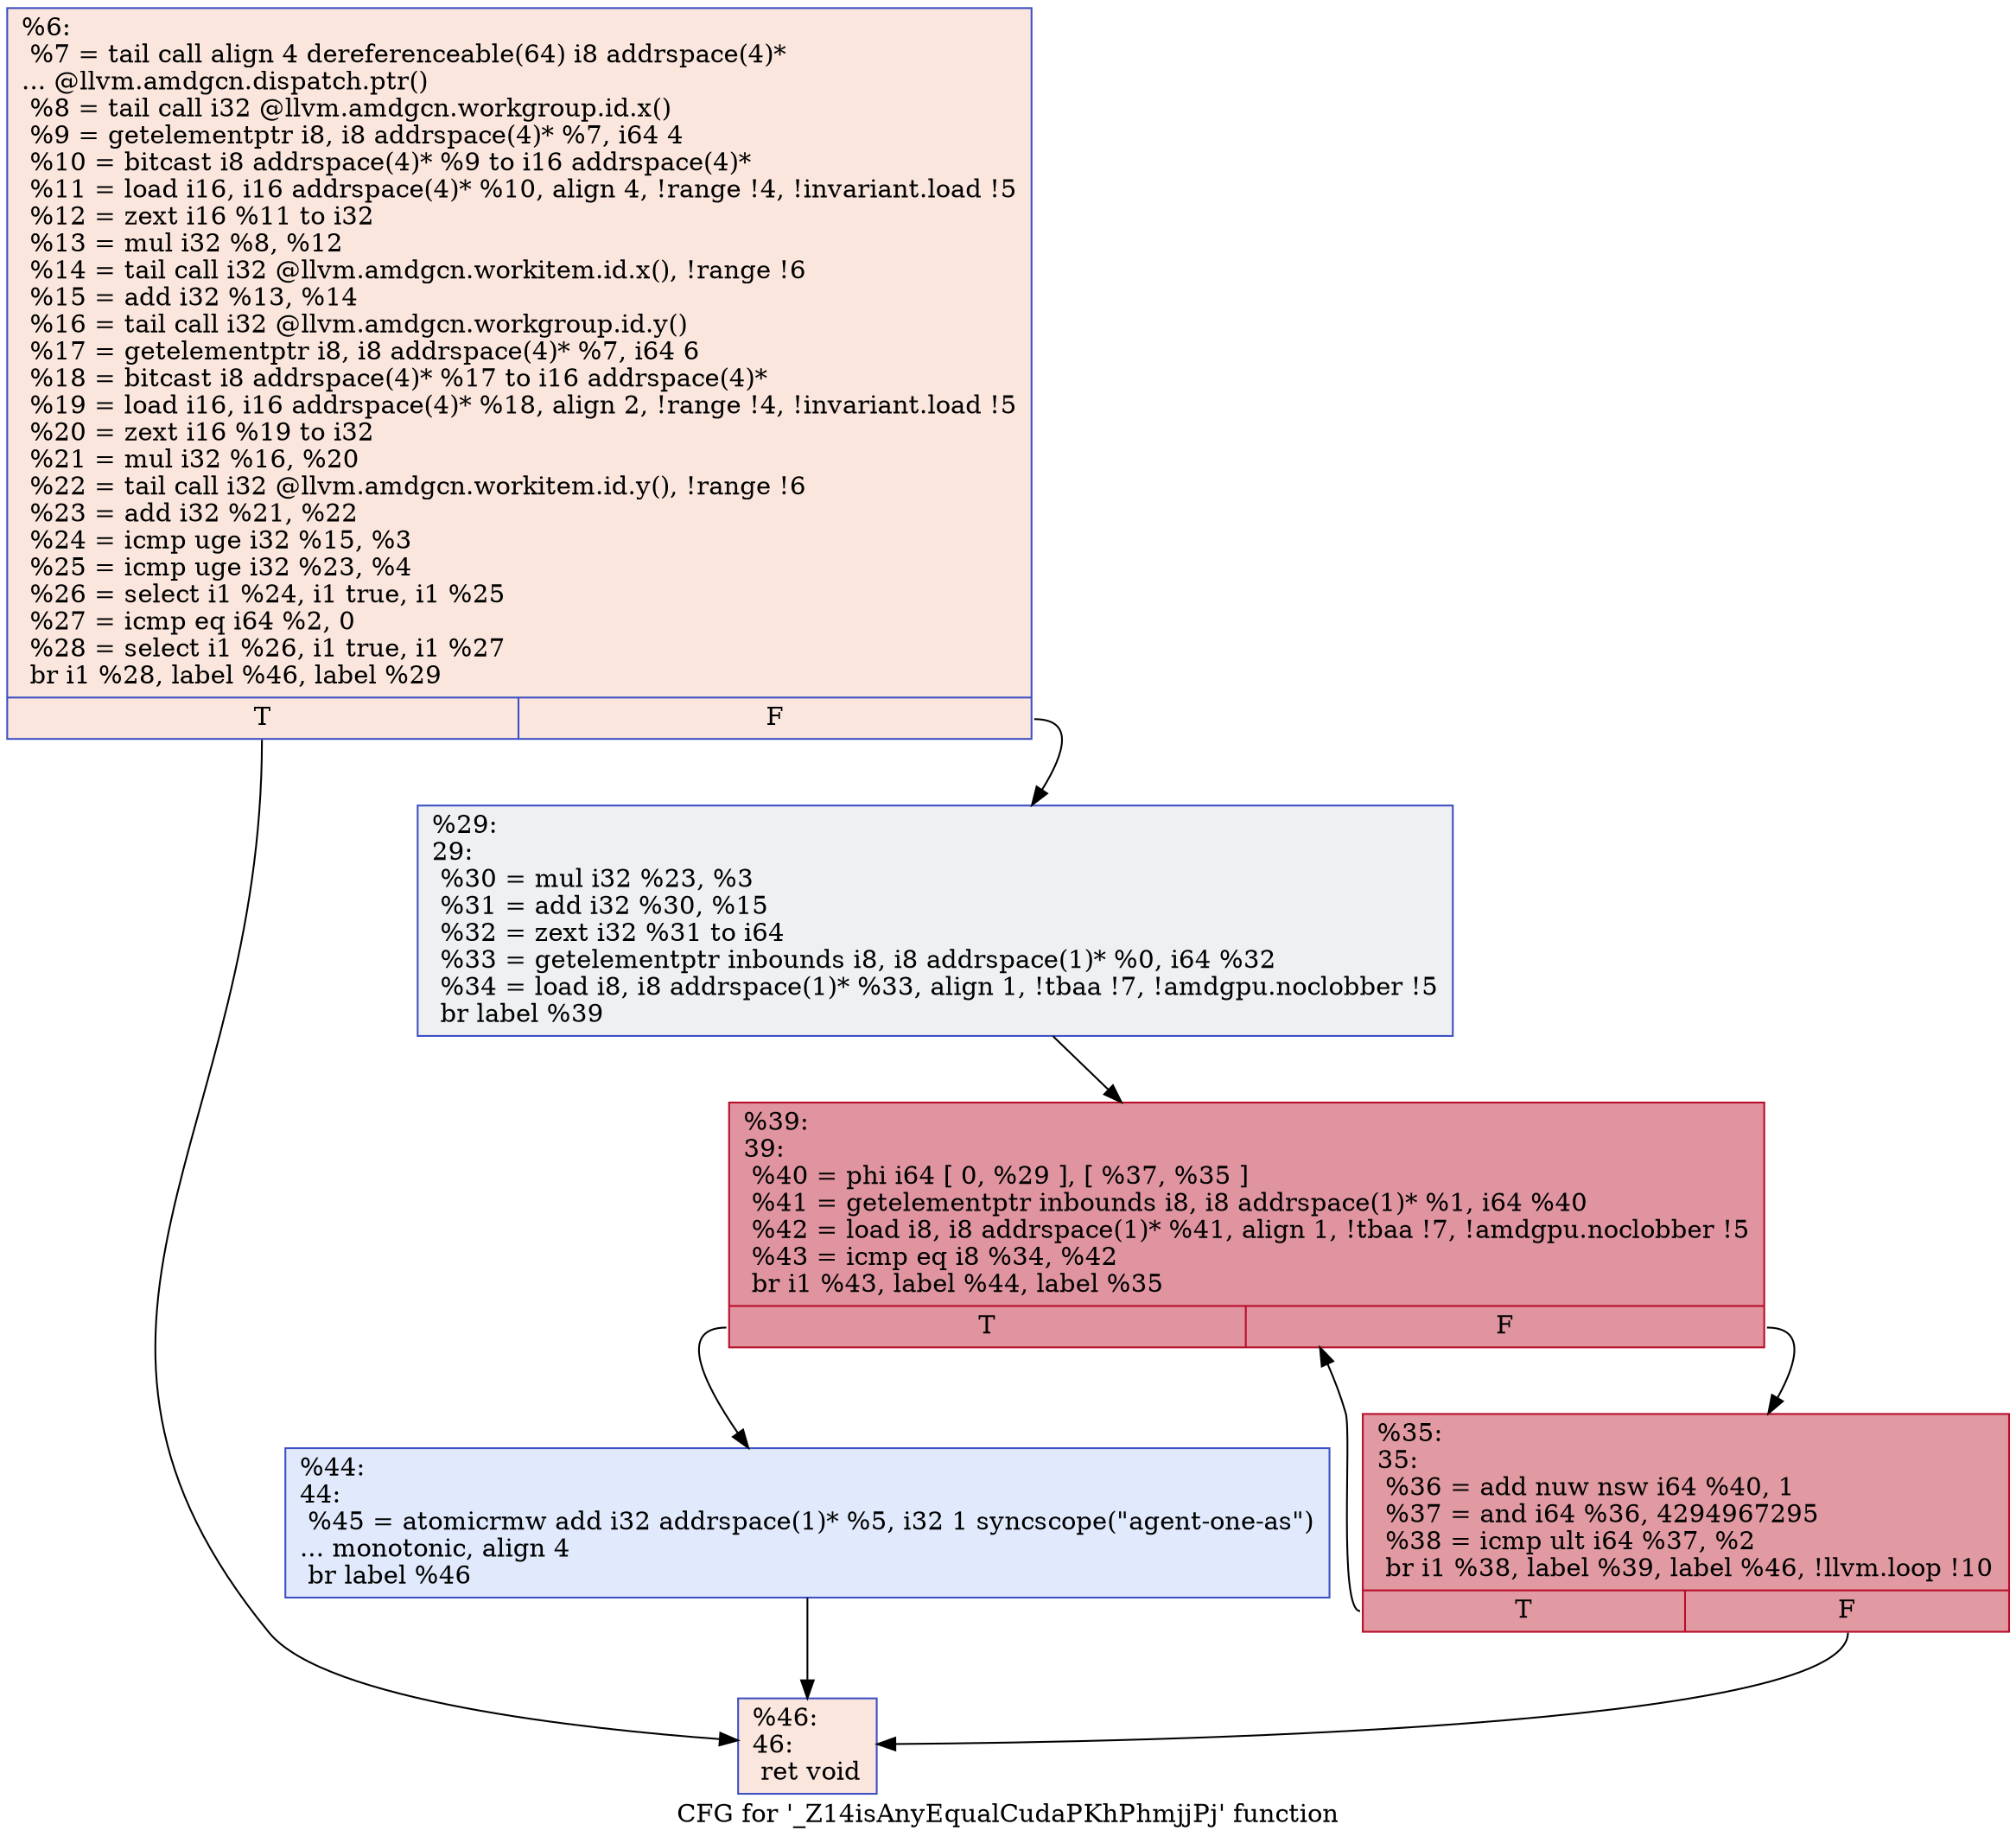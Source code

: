 digraph "CFG for '_Z14isAnyEqualCudaPKhPhmjjPj' function" {
	label="CFG for '_Z14isAnyEqualCudaPKhPhmjjPj' function";

	Node0x46fb650 [shape=record,color="#3d50c3ff", style=filled, fillcolor="#f3c7b170",label="{%6:\l  %7 = tail call align 4 dereferenceable(64) i8 addrspace(4)*\l... @llvm.amdgcn.dispatch.ptr()\l  %8 = tail call i32 @llvm.amdgcn.workgroup.id.x()\l  %9 = getelementptr i8, i8 addrspace(4)* %7, i64 4\l  %10 = bitcast i8 addrspace(4)* %9 to i16 addrspace(4)*\l  %11 = load i16, i16 addrspace(4)* %10, align 4, !range !4, !invariant.load !5\l  %12 = zext i16 %11 to i32\l  %13 = mul i32 %8, %12\l  %14 = tail call i32 @llvm.amdgcn.workitem.id.x(), !range !6\l  %15 = add i32 %13, %14\l  %16 = tail call i32 @llvm.amdgcn.workgroup.id.y()\l  %17 = getelementptr i8, i8 addrspace(4)* %7, i64 6\l  %18 = bitcast i8 addrspace(4)* %17 to i16 addrspace(4)*\l  %19 = load i16, i16 addrspace(4)* %18, align 2, !range !4, !invariant.load !5\l  %20 = zext i16 %19 to i32\l  %21 = mul i32 %16, %20\l  %22 = tail call i32 @llvm.amdgcn.workitem.id.y(), !range !6\l  %23 = add i32 %21, %22\l  %24 = icmp uge i32 %15, %3\l  %25 = icmp uge i32 %23, %4\l  %26 = select i1 %24, i1 true, i1 %25\l  %27 = icmp eq i64 %2, 0\l  %28 = select i1 %26, i1 true, i1 %27\l  br i1 %28, label %46, label %29\l|{<s0>T|<s1>F}}"];
	Node0x46fb650:s0 -> Node0x46ff240;
	Node0x46fb650:s1 -> Node0x46ff2d0;
	Node0x46ff2d0 [shape=record,color="#3d50c3ff", style=filled, fillcolor="#d9dce170",label="{%29:\l29:                                               \l  %30 = mul i32 %23, %3\l  %31 = add i32 %30, %15\l  %32 = zext i32 %31 to i64\l  %33 = getelementptr inbounds i8, i8 addrspace(1)* %0, i64 %32\l  %34 = load i8, i8 addrspace(1)* %33, align 1, !tbaa !7, !amdgpu.noclobber !5\l  br label %39\l}"];
	Node0x46ff2d0 -> Node0x46ff960;
	Node0x46ffa60 [shape=record,color="#b70d28ff", style=filled, fillcolor="#bb1b2c70",label="{%35:\l35:                                               \l  %36 = add nuw nsw i64 %40, 1\l  %37 = and i64 %36, 4294967295\l  %38 = icmp ult i64 %37, %2\l  br i1 %38, label %39, label %46, !llvm.loop !10\l|{<s0>T|<s1>F}}"];
	Node0x46ffa60:s0 -> Node0x46ff960;
	Node0x46ffa60:s1 -> Node0x46ff240;
	Node0x46ff960 [shape=record,color="#b70d28ff", style=filled, fillcolor="#b70d2870",label="{%39:\l39:                                               \l  %40 = phi i64 [ 0, %29 ], [ %37, %35 ]\l  %41 = getelementptr inbounds i8, i8 addrspace(1)* %1, i64 %40\l  %42 = load i8, i8 addrspace(1)* %41, align 1, !tbaa !7, !amdgpu.noclobber !5\l  %43 = icmp eq i8 %34, %42\l  br i1 %43, label %44, label %35\l|{<s0>T|<s1>F}}"];
	Node0x46ff960:s0 -> Node0x4700780;
	Node0x46ff960:s1 -> Node0x46ffa60;
	Node0x4700780 [shape=record,color="#3d50c3ff", style=filled, fillcolor="#b9d0f970",label="{%44:\l44:                                               \l  %45 = atomicrmw add i32 addrspace(1)* %5, i32 1 syncscope(\"agent-one-as\")\l... monotonic, align 4\l  br label %46\l}"];
	Node0x4700780 -> Node0x46ff240;
	Node0x46ff240 [shape=record,color="#3d50c3ff", style=filled, fillcolor="#f3c7b170",label="{%46:\l46:                                               \l  ret void\l}"];
}
